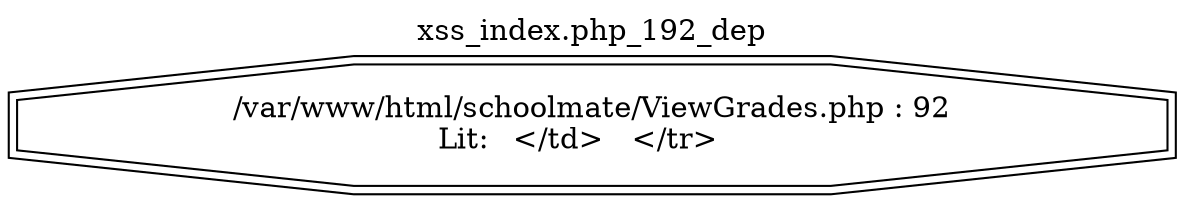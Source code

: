 digraph cfg {
  label="xss_index.php_192_dep";
  labelloc=t;
  n1 [shape=doubleoctagon, label="/var/www/html/schoolmate/ViewGrades.php : 92\nLit: 	</td>   </tr>   \n"];
}
